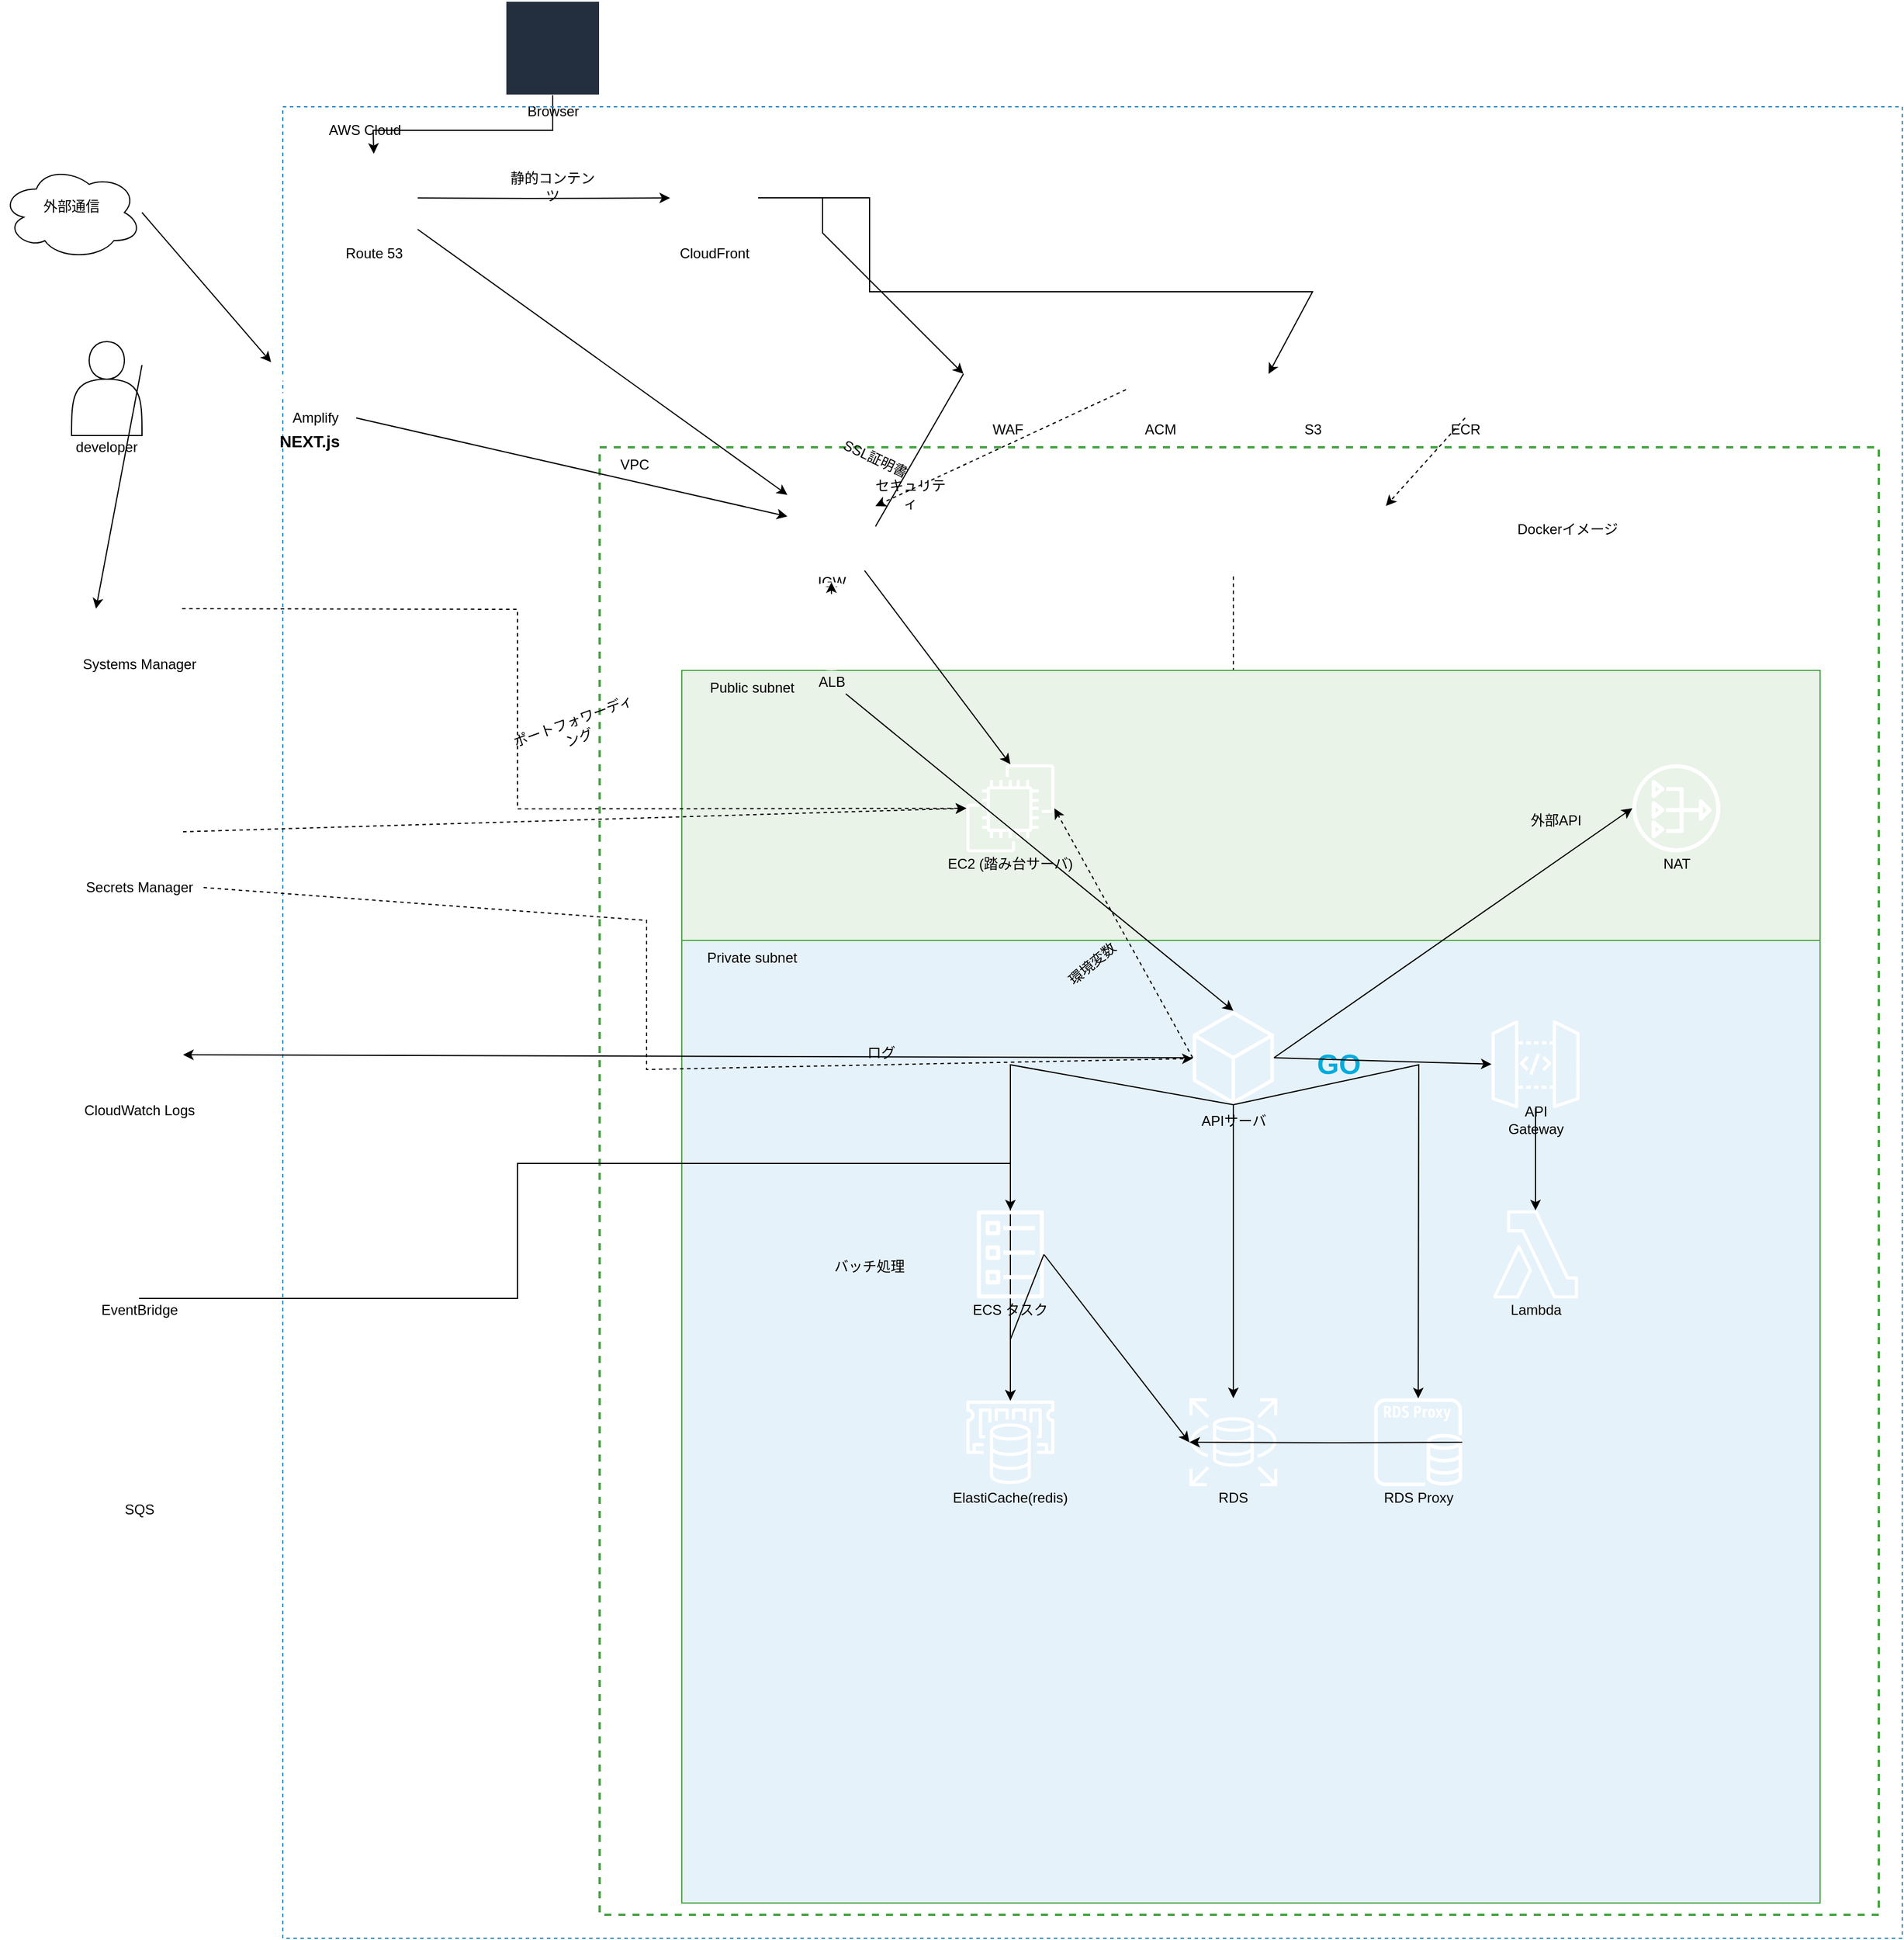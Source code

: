 <mxfile version="24.4.0" type="device">
  <diagram name="ページ1" id="IXcE3vL9v-C5q_3Iq_1a">
    <mxGraphModel dx="2720" dy="1638" grid="1" gridSize="10" guides="1" tooltips="1" connect="1" arrows="1" fold="1" page="1" pageScale="1" pageWidth="2000" pageHeight="1800" math="0" shadow="0">
      <root>
        <mxCell id="0" />
        <mxCell id="1" parent="0" />
        <mxCell id="2" value="Browser" style="shape=mxgraph.aws4.browser;labelPosition=center;align=center;verticalLabelPosition=bottom;verticalAlign=top;html=1;outlineConnect=0;fillColor=#232F3E;strokeColor=#ffffff;" vertex="1" parent="1">
          <mxGeometry x="470" y="30" width="80" height="80" as="geometry" />
        </mxCell>
        <mxCell id="3" value="" style="shape=mxgraph.aws4.route_53;labelPosition=center;align=center;verticalLabelPosition=bottom;verticalAlign=top;html=1;outlineConnect=0;" vertex="1" parent="1">
          <mxGeometry x="320" y="160" width="75" height="75" as="geometry" />
        </mxCell>
        <mxCell id="4" value="Route 53" style="text;html=1;strokeColor=none;fillColor=none;align=center;verticalAlign=middle;whiteSpace=wrap;rounded=0;" vertex="1" parent="1">
          <mxGeometry x="322.5" y="235" width="70" height="20" as="geometry" />
        </mxCell>
        <mxCell id="5" value="" style="shape=mxgraph.aws4.cloudfront;labelPosition=center;align=center;verticalLabelPosition=bottom;verticalAlign=top;html=1;outlineConnect=0;" vertex="1" parent="1">
          <mxGeometry x="610" y="160" width="75" height="75" as="geometry" />
        </mxCell>
        <mxCell id="6" value="CloudFront" style="text;html=1;strokeColor=none;fillColor=none;align=center;verticalAlign=middle;whiteSpace=wrap;rounded=0;" vertex="1" parent="1">
          <mxGeometry x="612.5" y="235" width="70" height="20" as="geometry" />
        </mxCell>
        <mxCell id="7" value="" style="endArrow=classic;html=1;rounded=0;entryX=0.5;entryY=0;entryDx=0;entryDy=0;" edge="1" parent="1" source="2" target="3">
          <mxGeometry width="50" height="50" relative="1" as="geometry">
            <mxPoint x="490" y="120" as="sourcePoint" />
            <mxPoint x="360" y="150" as="targetPoint" />
            <Array as="points">
              <mxPoint x="510" y="140" />
              <mxPoint x="357" y="140" />
            </Array>
          </mxGeometry>
        </mxCell>
        <mxCell id="8" value="静的コンテンツ" style="text;html=1;strokeColor=none;fillColor=none;align=center;verticalAlign=middle;whiteSpace=wrap;rounded=0;" vertex="1" parent="1">
          <mxGeometry x="470" y="177.5" width="80" height="20" as="geometry" />
        </mxCell>
        <mxCell id="9" value="" style="endArrow=classic;html=1;rounded=0;" edge="1" parent="1" source="3" target="61">
          <mxGeometry width="50" height="50" relative="1" as="geometry">
            <mxPoint x="380" y="200" as="sourcePoint" />
            <mxPoint x="490" y="320" as="targetPoint" />
          </mxGeometry>
        </mxCell>
        <mxCell id="10" value="" style="endArrow=classic;html=1;rounded=0;" edge="1" parent="1" source="3" target="5">
          <mxGeometry width="50" height="50" relative="1" as="geometry">
            <mxPoint x="395" y="197.5" as="sourcePoint" />
            <mxPoint x="507.5" y="337.5" as="targetPoint" />
            <Array as="points">
              <mxPoint x="490" y="198" />
            </Array>
          </mxGeometry>
        </mxCell>
        <mxCell id="11" value="" style="group;strokeColor=#147EBA;dashed=1;container=1;collapsible=0;" vertex="1" parent="1">
          <mxGeometry x="280" y="120" width="1380" height="1560" as="geometry" />
        </mxCell>
        <mxCell id="12" value="AWS Cloud" style="text;html=1;strokeColor=none;fillColor=none;align=center;verticalAlign=middle;whiteSpace=wrap;rounded=0;" vertex="1" parent="11">
          <mxGeometry x="30" y="10" width="80" height="20" as="geometry" />
        </mxCell>
        <mxCell id="13" value="" style="shape=mxgraph.aws4.waf;labelPosition=center;align=center;verticalLabelPosition=bottom;verticalAlign=top;html=1;outlineConnect=0;" vertex="1" parent="11">
          <mxGeometry x="580" y="190" width="75" height="75" as="geometry" />
        </mxCell>
        <mxCell id="14" value="WAF" style="text;html=1;strokeColor=none;fillColor=none;align=center;verticalAlign=middle;whiteSpace=wrap;rounded=0;" vertex="1" parent="11">
          <mxGeometry x="582.5" y="265" width="70" height="20" as="geometry" />
        </mxCell>
        <mxCell id="15" value="" style="shape=mxgraph.aws4.certificate_manager;labelPosition=center;align=center;verticalLabelPosition=bottom;verticalAlign=top;html=1;outlineConnect=0;" vertex="1" parent="11">
          <mxGeometry x="710" y="190" width="75" height="75" as="geometry" />
        </mxCell>
        <mxCell id="16" value="ACM" style="text;html=1;strokeColor=none;fillColor=none;align=center;verticalAlign=middle;whiteSpace=wrap;rounded=0;" vertex="1" parent="11">
          <mxGeometry x="712.5" y="265" width="70" height="20" as="geometry" />
        </mxCell>
        <mxCell id="17" value="" style="shape=mxgraph.aws4.s3;labelPosition=center;align=center;verticalLabelPosition=bottom;verticalAlign=top;html=1;outlineConnect=0;" vertex="1" parent="11">
          <mxGeometry x="840" y="190" width="75" height="75" as="geometry" />
        </mxCell>
        <mxCell id="18" value="S3" style="text;html=1;strokeColor=none;fillColor=none;align=center;verticalAlign=middle;whiteSpace=wrap;rounded=0;" vertex="1" parent="11">
          <mxGeometry x="842.5" y="265" width="70" height="20" as="geometry" />
        </mxCell>
        <mxCell id="19" value="" style="shape=mxgraph.aws4.ecr;labelPosition=center;align=center;verticalLabelPosition=bottom;verticalAlign=top;html=1;outlineConnect=0;" vertex="1" parent="11">
          <mxGeometry x="970" y="190" width="75" height="75" as="geometry" />
        </mxCell>
        <mxCell id="20" value="ECR" style="text;html=1;strokeColor=none;fillColor=none;align=center;verticalAlign=middle;whiteSpace=wrap;rounded=0;" vertex="1" parent="11">
          <mxGeometry x="972.5" y="265" width="70" height="20" as="geometry" />
        </mxCell>
        <mxCell id="21" value="" style="endArrow=classic;html=1;rounded=0;exitX=1;exitY=0.5;exitDx=0;exitDy=0;" edge="1" parent="11" source="5">
          <mxGeometry width="50" height="50" relative="1" as="geometry">
            <mxPoint x="405" y="77.5" as="sourcePoint" />
            <mxPoint x="580" y="227.5" as="targetPoint" />
            <Array as="points">
              <mxPoint x="460" y="77.5" />
              <mxPoint x="460" y="107.5" />
            </Array>
          </mxGeometry>
        </mxCell>
        <mxCell id="22" value="" style="endArrow=classic;html=1;rounded=0;exitX=1;exitY=0.5;exitDx=0;exitDy=0;" edge="1" parent="11" source="5">
          <mxGeometry width="50" height="50" relative="1" as="geometry">
            <mxPoint x="405" y="77.5" as="sourcePoint" />
            <mxPoint x="840" y="227.5" as="targetPoint" />
            <Array as="points">
              <mxPoint x="500" y="77.5" />
              <mxPoint x="500" y="157.5" />
              <mxPoint x="877.5" y="157.5" />
            </Array>
          </mxGeometry>
        </mxCell>
        <mxCell id="23" value="" style="shape=rectangle;fillColor=none;strokeColor=#44A440;dashed=1;strokeWidth=2;" vertex="1" parent="11">
          <mxGeometry x="270" y="290" width="1090" height="1250" as="geometry" />
        </mxCell>
        <mxCell id="24" value="VPC" style="text;html=1;strokeColor=none;fillColor=none;align=center;verticalAlign=middle;whiteSpace=wrap;rounded=0;" vertex="1" parent="11">
          <mxGeometry x="280" y="295" width="40" height="20" as="geometry" />
        </mxCell>
        <mxCell id="25" value="" style="endArrow=classic;html=1;rounded=0;dashed=1;" edge="1" parent="11" source="15" target="61">
          <mxGeometry width="50" height="50" relative="1" as="geometry">
            <mxPoint x="470" y="190" as="sourcePoint" />
            <mxPoint x="467" y="386" as="targetPoint" />
          </mxGeometry>
        </mxCell>
        <mxCell id="26" value="SSL証明書" style="text;html=1;strokeColor=none;fillColor=none;align=center;verticalAlign=middle;whiteSpace=wrap;rounded=0;rotation=25;" vertex="1" parent="11">
          <mxGeometry x="460" y="290" width="90" height="20" as="geometry" />
        </mxCell>
        <mxCell id="27" value="セキュリティ" style="text;html=1;strokeColor=none;fillColor=none;align=center;verticalAlign=middle;whiteSpace=wrap;rounded=0;" vertex="1" parent="11">
          <mxGeometry x="500" y="320" width="70" height="20" as="geometry" />
        </mxCell>
        <mxCell id="28" value="" style="endArrow=none;html=1;rounded=0;exitX=1;exitY=0.5;exitDx=0;exitDy=0;entryX=0;entryY=0.5;entryDx=0;entryDy=0;" edge="1" parent="11" source="61" target="13">
          <mxGeometry width="50" height="50" relative="1" as="geometry">
            <mxPoint x="497.5" y="426.25" as="sourcePoint" />
            <mxPoint x="580" y="227.5" as="targetPoint" />
          </mxGeometry>
        </mxCell>
        <mxCell id="29" value="" style="shape=mxgraph.aws4.security_group;labelPosition=center;align=center;verticalLabelPosition=bottom;verticalAlign=top;html=1;outlineConnect=0;" vertex="1" parent="11">
          <mxGeometry x="780" y="340" width="60" height="60" as="geometry" />
        </mxCell>
        <mxCell id="30" value="" style="shape=mxgraph.aws4.security_group;labelPosition=center;align=center;verticalLabelPosition=bottom;verticalAlign=top;html=1;outlineConnect=0;" vertex="1" parent="11">
          <mxGeometry x="910" y="340" width="60" height="60" as="geometry" />
        </mxCell>
        <mxCell id="31" value="" style="endArrow=classic;html=1;rounded=0;dashed=1;exitX=0.5;exitY=1;exitDx=0;exitDy=0;entryX=0.5;entryY=0;entryDx=0;entryDy=0;" edge="1" parent="11" source="29" target="93">
          <mxGeometry width="50" height="50" relative="1" as="geometry">
            <mxPoint x="810" y="420" as="sourcePoint" />
            <mxPoint x="810" y="740" as="targetPoint" />
          </mxGeometry>
        </mxCell>
        <mxCell id="32" value="" style="endArrow=classic;html=1;rounded=0;dashed=1;exitX=0.5;exitY=1;exitDx=0;exitDy=0;entryX=0.5;entryY=0;entryDx=0;entryDy=0;" edge="1" parent="11" source="19" target="30">
          <mxGeometry width="50" height="50" relative="1" as="geometry">
            <mxPoint x="1007.5" y="265" as="sourcePoint" />
            <mxPoint x="940" y="340" as="targetPoint" />
          </mxGeometry>
        </mxCell>
        <mxCell id="33" value="Dockerイメージ" style="text;html=1;strokeColor=none;fillColor=none;align=center;verticalAlign=middle;whiteSpace=wrap;rounded=0;" vertex="1" parent="11">
          <mxGeometry x="1040" y="350" width="110" height="20" as="geometry" />
        </mxCell>
        <mxCell id="34" value="" style="shape=rectangle;fillColor=#E9F3E8;strokeColor=#44A440;strokeWidth=1;" vertex="1" parent="11">
          <mxGeometry x="340" y="480" width="970" height="230" as="geometry" />
        </mxCell>
        <mxCell id="35" value="Public subnet" style="text;html=1;strokeColor=none;fillColor=none;align=center;verticalAlign=middle;whiteSpace=wrap;rounded=0;" vertex="1" parent="11">
          <mxGeometry x="350" y="485" width="100" height="20" as="geometry" />
        </mxCell>
        <mxCell id="36" value="" style="shape=rectangle;fillColor=#E6F2FA;strokeColor=#44A440;strokeWidth=1;" vertex="1" parent="11">
          <mxGeometry x="340" y="710" width="970" height="820" as="geometry" />
        </mxCell>
        <mxCell id="37" value="Private subnet" style="text;html=1;strokeColor=none;fillColor=none;align=center;verticalAlign=middle;whiteSpace=wrap;rounded=0;" vertex="1" parent="11">
          <mxGeometry x="350" y="715" width="100" height="20" as="geometry" />
        </mxCell>
        <mxCell id="38" value="" style="shape=mxgraph.aws4.ec2;labelPosition=center;align=center;verticalLabelPosition=bottom;verticalAlign=top;html=1;outlineConnect=0;" vertex="1" parent="11">
          <mxGeometry x="582.5" y="560" width="75" height="75" as="geometry" />
        </mxCell>
        <mxCell id="39" value="EC2 (踏み台サーバ)" style="text;html=1;strokeColor=none;fillColor=none;align=center;verticalAlign=middle;whiteSpace=wrap;rounded=0;" vertex="1" parent="11">
          <mxGeometry x="560" y="635" width="120" height="20" as="geometry" />
        </mxCell>
        <mxCell id="40" value="" style="endArrow=classic;html=1;rounded=0;entryX=0.5;entryY=0;entryDx=0;entryDy=0;" edge="1" parent="11" source="61" target="38">
          <mxGeometry width="50" height="50" relative="1" as="geometry">
            <mxPoint x="467.5" y="466.25" as="sourcePoint" />
            <mxPoint x="620" y="560" as="targetPoint" />
          </mxGeometry>
        </mxCell>
        <mxCell id="41" value="" style="shape=mxgraph.aws4.nat_gateway;labelPosition=center;align=center;verticalLabelPosition=bottom;verticalAlign=top;html=1;outlineConnect=0;" vertex="1" parent="11">
          <mxGeometry x="1150" y="560" width="75" height="75" as="geometry" />
        </mxCell>
        <mxCell id="42" value="NAT" style="text;html=1;strokeColor=none;fillColor=none;align=center;verticalAlign=middle;whiteSpace=wrap;rounded=0;" vertex="1" parent="11">
          <mxGeometry x="1152.5" y="635" width="70" height="20" as="geometry" />
        </mxCell>
        <mxCell id="43" value="外部API" style="text;html=1;strokeColor=none;fillColor=none;align=center;verticalAlign=middle;whiteSpace=wrap;rounded=0;" vertex="1" parent="11">
          <mxGeometry x="1050" y="597.5" width="70" height="20" as="geometry" />
        </mxCell>
        <mxCell id="44" value="" style="shape=mxgraph.aws4.systems_manager;labelPosition=center;align=center;verticalLabelPosition=bottom;verticalAlign=top;html=1;outlineConnect=0;" vertex="1" parent="11">
          <mxGeometry x="-160" y="390" width="75" height="75" as="geometry" />
        </mxCell>
        <mxCell id="45" value="Systems Manager" style="text;html=1;strokeColor=none;fillColor=none;align=center;verticalAlign=middle;whiteSpace=wrap;rounded=0;" vertex="1" parent="11">
          <mxGeometry x="-177.5" y="465" width="110" height="20" as="geometry" />
        </mxCell>
        <mxCell id="46" value="" style="shape=mxgraph.aws4.secrets_manager;labelPosition=center;align=center;verticalLabelPosition=bottom;verticalAlign=top;html=1;outlineConnect=0;" vertex="1" parent="11">
          <mxGeometry x="-160" y="580" width="75" height="75" as="geometry" />
        </mxCell>
        <mxCell id="47" value="Secrets Manager" style="text;html=1;strokeColor=none;fillColor=none;align=center;verticalAlign=middle;whiteSpace=wrap;rounded=0;" vertex="1" parent="11">
          <mxGeometry x="-177.5" y="655" width="110" height="20" as="geometry" />
        </mxCell>
        <mxCell id="48" value="" style="endArrow=classic;html=1;rounded=0;dashed=1;exitX=1;exitY=0.5;exitDx=0;exitDy=0;entryX=0;entryY=0.5;entryDx=0;entryDy=0;" edge="1" parent="11" source="46" target="38">
          <mxGeometry width="50" height="50" relative="1" as="geometry">
            <mxPoint x="-75" y="617.5" as="sourcePoint" />
            <mxPoint x="582.5" y="597.5" as="targetPoint" />
          </mxGeometry>
        </mxCell>
        <mxCell id="49" value="ポートフォワーディング" style="text;html=1;strokeColor=none;fillColor=none;align=center;verticalAlign=middle;whiteSpace=wrap;rounded=0;rotation=-20;" vertex="1" parent="11">
          <mxGeometry x="190" y="520" width="120" height="20" as="geometry" />
        </mxCell>
        <mxCell id="50" value="" style="endArrow=classic;html=1;rounded=0;dashed=1;exitX=1;exitY=0.5;exitDx=0;exitDy=0;" edge="1" parent="11" source="44" target="38">
          <mxGeometry width="50" height="50" relative="1" as="geometry">
            <mxPoint x="-75" y="427.5" as="sourcePoint" />
            <mxPoint x="582.5" y="597.5" as="targetPoint" />
            <Array as="points">
              <mxPoint x="200" y="428" />
              <mxPoint x="200" y="598" />
            </Array>
          </mxGeometry>
        </mxCell>
        <mxCell id="51" value="" style="endArrow=classic;html=1;rounded=0;dashed=1;exitX=1;exitY=0.5;exitDx=0;exitDy=0;" edge="1" parent="11" source="47" target="93">
          <mxGeometry width="50" height="50" relative="1" as="geometry">
            <mxPoint x="-75" y="662.5" as="sourcePoint" />
            <mxPoint x="770" y="810" as="targetPoint" />
            <Array as="points">
              <mxPoint x="310" y="693" />
              <mxPoint x="310" y="820" />
            </Array>
          </mxGeometry>
        </mxCell>
        <mxCell id="52" value="" style="shape=mxgraph.aws4.cloudwatch;labelPosition=center;align=center;verticalLabelPosition=bottom;verticalAlign=top;html=1;outlineConnect=0;" vertex="1" parent="11">
          <mxGeometry x="-160" y="770" width="75" height="75" as="geometry" />
        </mxCell>
        <mxCell id="53" value="CloudWatch Logs" style="text;html=1;strokeColor=none;fillColor=none;align=center;verticalAlign=middle;whiteSpace=wrap;rounded=0;" vertex="1" parent="11">
          <mxGeometry x="-177.5" y="845" width="110" height="20" as="geometry" />
        </mxCell>
        <mxCell id="54" value="" style="shape=mxgraph.aws4.eventbridge;labelPosition=center;align=center;verticalLabelPosition=bottom;verticalAlign=top;html=1;outlineConnect=0;" vertex="1" parent="11">
          <mxGeometry x="-160" y="940" width="75" height="75" as="geometry" />
        </mxCell>
        <mxCell id="55" value="EventBridge" style="text;html=1;strokeColor=none;fillColor=none;align=center;verticalAlign=middle;whiteSpace=wrap;rounded=0;" vertex="1" parent="11">
          <mxGeometry x="-177.5" y="1015" width="110" height="20" as="geometry" />
        </mxCell>
        <mxCell id="56" value="" style="shape=mxgraph.aws4.sqs;labelPosition=center;align=center;verticalLabelPosition=bottom;verticalAlign=top;html=1;outlineConnect=0;" vertex="1" parent="11">
          <mxGeometry x="-160" y="1110" width="75" height="75" as="geometry" />
        </mxCell>
        <mxCell id="57" value="SQS" style="text;html=1;strokeColor=none;fillColor=none;align=center;verticalAlign=middle;whiteSpace=wrap;rounded=0;" vertex="1" parent="11">
          <mxGeometry x="-142.5" y="1185" width="40" height="20" as="geometry" />
        </mxCell>
        <mxCell id="58" value="" style="shape=mxgraph.aws4.amplify;labelPosition=center;align=center;verticalLabelPosition=bottom;verticalAlign=top;html=1;outlineConnect=0;" vertex="1" parent="11">
          <mxGeometry x="-10" y="180" width="75" height="75" as="geometry" />
        </mxCell>
        <mxCell id="59" value="Amplify" style="text;html=1;strokeColor=none;fillColor=none;align=center;verticalAlign=middle;whiteSpace=wrap;rounded=0;" vertex="1" parent="11">
          <mxGeometry x="-7.5" y="255" width="70" height="20" as="geometry" />
        </mxCell>
        <mxCell id="60" value="" style="endArrow=classic;html=1;rounded=0;exitX=1;exitY=0.5;exitDx=0;exitDy=0;" edge="1" parent="11" source="59" target="61">
          <mxGeometry width="50" height="50" relative="1" as="geometry">
            <mxPoint x="65" y="265" as="sourcePoint" />
            <mxPoint x="440" y="420" as="targetPoint" />
          </mxGeometry>
        </mxCell>
        <mxCell id="61" value="" style="shape=mxgraph.aws4.internet_gateway;labelPosition=center;align=center;verticalLabelPosition=bottom;verticalAlign=top;html=1;outlineConnect=0;" vertex="1" parent="11">
          <mxGeometry x="430" y="320" width="75" height="75" as="geometry" />
        </mxCell>
        <mxCell id="62" value="IGW" style="text;html=1;strokeColor=none;fillColor=none;align=center;verticalAlign=middle;whiteSpace=wrap;rounded=0;" vertex="1" parent="11">
          <mxGeometry x="432.5" y="395" width="70" height="20" as="geometry" />
        </mxCell>
        <mxCell id="63" value="" style="shape=mxgraph.aws4.application_load_balancer;labelPosition=center;align=center;verticalLabelPosition=bottom;verticalAlign=top;html=1;outlineConnect=0;" vertex="1" parent="11">
          <mxGeometry x="430" y="405" width="75" height="75" as="geometry" />
        </mxCell>
        <mxCell id="64" value="ALB" style="text;html=1;strokeColor=none;fillColor=none;align=center;verticalAlign=middle;whiteSpace=wrap;rounded=0;" vertex="1" parent="11">
          <mxGeometry x="432.5" y="480" width="70" height="20" as="geometry" />
        </mxCell>
        <mxCell id="65" value="" style="endArrow=classic;html=1;rounded=0;" edge="1" parent="11" source="62" target="63">
          <mxGeometry width="50" height="50" relative="1" as="geometry">
            <mxPoint x="467.5" y="405" as="sourcePoint" />
            <mxPoint x="467.5" y="415" as="targetPoint" />
          </mxGeometry>
        </mxCell>
        <mxCell id="66" value="" style="endArrow=classic;html=1;rounded=0;entryX=0.5;entryY=0;entryDx=0;entryDy=0;" edge="1" parent="11" source="64" target="93">
          <mxGeometry width="50" height="50" relative="1" as="geometry">
            <mxPoint x="467.5" y="490" as="sourcePoint" />
            <mxPoint x="810" y="770" as="targetPoint" />
          </mxGeometry>
        </mxCell>
        <mxCell id="93" value="APIサーバ" style="shape=mxgraph.aws4.general;labelPosition=center;align=center;verticalLabelPosition=bottom;verticalAlign=top;html=1;outlineConnect=0;" vertex="1" parent="11">
          <mxGeometry x="770" y="770" width="80" height="80" as="geometry" />
        </mxCell>
        <mxCell id="94" value="" style="endArrow=classic;html=1;rounded=0;dashed=1;exitX=0;exitY=0.5;exitDx=0;exitDy=0;entryX=1;entryY=0.5;entryDx=0;entryDy=0;" edge="1" parent="11" source="93" target="38">
          <mxGeometry width="50" height="50" relative="1" as="geometry">
            <mxPoint x="760" y="816" as="sourcePoint" />
            <mxPoint x="667.5" y="597.5" as="targetPoint" />
          </mxGeometry>
        </mxCell>
        <mxCell id="95" value="環境変数" style="text;html=1;strokeColor=none;fillColor=none;align=center;verticalAlign=middle;whiteSpace=wrap;rounded=0;rotation=-40;" vertex="1" parent="11">
          <mxGeometry x="650" y="720" width="80" height="20" as="geometry" />
        </mxCell>
        <mxCell id="96" value="" style="endArrow=classic;html=1;rounded=0;exitX=1;exitY=0.5;exitDx=0;exitDy=0;entryX=0;entryY=0.5;entryDx=0;entryDy=0;" edge="1" parent="11" source="93" target="41">
          <mxGeometry width="50" height="50" relative="1" as="geometry">
            <mxPoint x="860" y="816" as="sourcePoint" />
            <mxPoint x="1150" y="597.5" as="targetPoint" />
          </mxGeometry>
        </mxCell>
        <mxCell id="97" value="" style="endArrow=classic;html=1;rounded=0;exitX=0;exitY=0.5;exitDx=0;exitDy=0;entryX=1;entryY=0.5;entryDx=0;entryDy=0;" edge="1" parent="11" source="93" target="52">
          <mxGeometry width="50" height="50" relative="1" as="geometry">
            <mxPoint x="760" y="816" as="sourcePoint" />
            <mxPoint x="-75" y="807.5" as="targetPoint" />
          </mxGeometry>
        </mxCell>
        <mxCell id="98" value="ログ" style="text;html=1;strokeColor=none;fillColor=none;align=center;verticalAlign=middle;whiteSpace=wrap;rounded=0;" vertex="1" parent="11">
          <mxGeometry x="480" y="796" width="60" height="20" as="geometry" />
        </mxCell>
        <mxCell id="99" value="GO" style="text;html=1;strokeColor=none;fillColor=none;align=center;verticalAlign=middle;whiteSpace=wrap;rounded=0;fontSize=24;fontStyle=1;fontColor=#00ACDD;" vertex="1" parent="11">
          <mxGeometry x="870" y="796" width="60" height="40" as="geometry" />
        </mxCell>
        <mxCell id="100" value="" style="shape=mxgraph.aws4.api_gateway;labelPosition=center;align=center;verticalLabelPosition=bottom;verticalAlign=top;html=1;outlineConnect=0;" vertex="1" parent="11">
          <mxGeometry x="1030" y="778" width="75" height="75" as="geometry" />
        </mxCell>
        <mxCell id="101" value="API Gateway" style="text;html=1;strokeColor=none;fillColor=none;align=center;verticalAlign=middle;whiteSpace=wrap;rounded=0;" vertex="1" parent="11">
          <mxGeometry x="1032.5" y="853" width="70" height="20" as="geometry" />
        </mxCell>
        <mxCell id="102" value="" style="endArrow=classic;html=1;rounded=0;exitX=1;exitY=0.5;exitDx=0;exitDy=0;entryX=0;entryY=0.5;entryDx=0;entryDy=0;" edge="1" parent="11" source="93" target="100">
          <mxGeometry width="50" height="50" relative="1" as="geometry">
            <mxPoint x="860" y="816" as="sourcePoint" />
            <mxPoint x="1030" y="815.5" as="targetPoint" />
          </mxGeometry>
        </mxCell>
        <mxCell id="103" value="" style="shape=mxgraph.aws4.lambda;labelPosition=center;align=center;verticalLabelPosition=bottom;verticalAlign=top;html=1;outlineConnect=0;" vertex="1" parent="11">
          <mxGeometry x="1030" y="940" width="75" height="75" as="geometry" />
        </mxCell>
        <mxCell id="104" value="Lambda" style="text;html=1;strokeColor=none;fillColor=none;align=center;verticalAlign=middle;whiteSpace=wrap;rounded=0;" vertex="1" parent="11">
          <mxGeometry x="1032.5" y="1015" width="70" height="20" as="geometry" />
        </mxCell>
        <mxCell id="105" value="" style="endArrow=classic;html=1;rounded=0;exitX=0.5;exitY=1;exitDx=0;exitDy=0;entryX=0.5;entryY=0;entryDx=0;entryDy=0;" edge="1" parent="11" source="100" target="103">
          <mxGeometry width="50" height="50" relative="1" as="geometry">
            <mxPoint x="1067.5" y="863" as="sourcePoint" />
            <mxPoint x="1067.5" y="940" as="targetPoint" />
          </mxGeometry>
        </mxCell>
        <mxCell id="106" value="" style="shape=mxgraph.aws4.rds;labelPosition=center;align=center;verticalLabelPosition=bottom;verticalAlign=top;html=1;outlineConnect=0;" vertex="1" parent="11">
          <mxGeometry x="772.5" y="1100" width="75" height="75" as="geometry" />
        </mxCell>
        <mxCell id="107" value="RDS" style="text;html=1;strokeColor=none;fillColor=none;align=center;verticalAlign=middle;whiteSpace=wrap;rounded=0;" vertex="1" parent="11">
          <mxGeometry x="775" y="1175" width="70" height="20" as="geometry" />
        </mxCell>
        <mxCell id="108" value="" style="shape=mxgraph.aws4.rds_proxy;labelPosition=center;align=center;verticalLabelPosition=bottom;verticalAlign=top;html=1;outlineConnect=0;" vertex="1" parent="11">
          <mxGeometry x="930" y="1100" width="75" height="75" as="geometry" />
        </mxCell>
        <mxCell id="109" value="RDS Proxy" style="text;html=1;strokeColor=none;fillColor=none;align=center;verticalAlign=middle;whiteSpace=wrap;rounded=0;" vertex="1" parent="11">
          <mxGeometry x="932.5" y="1175" width="70" height="20" as="geometry" />
        </mxCell>
        <mxCell id="110" value="" style="endArrow=classic;html=1;rounded=0;exitX=0.5;exitY=1;exitDx=0;exitDy=0;" edge="1" parent="11" source="93" target="106">
          <mxGeometry width="50" height="50" relative="1" as="geometry">
            <mxPoint x="810" y="872" as="sourcePoint" />
            <mxPoint x="810" y="1100" as="targetPoint" />
          </mxGeometry>
        </mxCell>
        <mxCell id="111" value="" style="endArrow=classic;html=1;rounded=0;exitX=0.5;exitY=1;exitDx=0;exitDy=0;" edge="1" parent="11" source="93" target="108">
          <mxGeometry width="50" height="50" relative="1" as="geometry">
            <mxPoint x="810" y="872" as="sourcePoint" />
            <mxPoint x="967.5" y="1100" as="targetPoint" />
            <Array as="points">
              <mxPoint x="968" y="816" />
            </Array>
          </mxGeometry>
        </mxCell>
        <mxCell id="112" value="" style="endArrow=classic;html=1;rounded=0;exitX=1;exitY=0.5;exitDx=0;exitDy=0;entryX=0;entryY=0.5;entryDx=0;entryDy=0;" edge="1" parent="11" source="108" target="106">
          <mxGeometry width="50" height="50" relative="1" as="geometry">
            <mxPoint x="1015" y="1137.5" as="sourcePoint" />
            <mxPoint x="857.5" y="1137.5" as="targetPoint" />
            <Array as="points">
              <mxPoint x="890" y="1138" />
            </Array>
          </mxGeometry>
        </mxCell>
        <mxCell id="113" value="" style="shape=mxgraph.aws4.elasticache;labelPosition=center;align=center;verticalLabelPosition=bottom;verticalAlign=top;html=1;outlineConnect=0;" vertex="1" parent="11">
          <mxGeometry x="582.5" y="1100" width="75" height="75" as="geometry" />
        </mxCell>
        <mxCell id="114" value="ElastiCache(redis)" style="text;html=1;strokeColor=none;fillColor=none;align=center;verticalAlign=middle;whiteSpace=wrap;rounded=0;" vertex="1" parent="11">
          <mxGeometry x="560" y="1175" width="120" height="20" as="geometry" />
        </mxCell>
        <mxCell id="115" value="" style="endArrow=classic;html=1;rounded=0;exitX=0.5;exitY=1;exitDx=0;exitDy=0;" edge="1" parent="11" source="93" target="113">
          <mxGeometry width="50" height="50" relative="1" as="geometry">
            <mxPoint x="810" y="872" as="sourcePoint" />
            <mxPoint x="620" y="1100" as="targetPoint" />
            <Array as="points">
              <mxPoint x="620" y="816" />
            </Array>
          </mxGeometry>
        </mxCell>
        <mxCell id="116" value="" style="shape=mxgraph.aws4.ecs_task;labelPosition=center;align=center;verticalLabelPosition=bottom;verticalAlign=top;html=1;outlineConnect=0;" vertex="1" parent="11">
          <mxGeometry x="582.5" y="940" width="75" height="75" as="geometry" />
        </mxCell>
        <mxCell id="117" value="ECS タスク" style="text;html=1;strokeColor=none;fillColor=none;align=center;verticalAlign=middle;whiteSpace=wrap;rounded=0;" vertex="1" parent="11">
          <mxGeometry x="585" y="1015" width="70" height="20" as="geometry" />
        </mxCell>
        <mxCell id="118" value="バッチ処理" style="text;html=1;strokeColor=none;fillColor=none;align=center;verticalAlign=middle;whiteSpace=wrap;rounded=0;" vertex="1" parent="11">
          <mxGeometry x="460" y="977.5" width="80" height="20" as="geometry" />
        </mxCell>
        <mxCell id="119" value="" style="endArrow=classic;html=1;rounded=0;exitX=0.5;exitY=1;exitDx=0;exitDy=0;entryX=0.5;entryY=0;entryDx=0;entryDy=0;" edge="1" parent="11" source="54" target="116">
          <mxGeometry width="50" height="50" relative="1" as="geometry">
            <mxPoint x="-122.5" y="1025" as="sourcePoint" />
            <mxPoint x="620" y="940" as="targetPoint" />
            <Array as="points">
              <mxPoint x="200" y="1015" />
              <mxPoint x="200" y="900" />
              <mxPoint x="620" y="900" />
            </Array>
          </mxGeometry>
        </mxCell>
        <mxCell id="120" value="" style="endArrow=classic;html=1;rounded=0;exitX=1;exitY=0.5;exitDx=0;exitDy=0;entryX=0;entryY=0.5;entryDx=0;entryDy=0;" edge="1" parent="11" source="116" target="106">
          <mxGeometry width="50" height="50" relative="1" as="geometry">
            <mxPoint x="667.5" y="977.5" as="sourcePoint" />
            <mxPoint x="772.5" y="1137.5" as="targetPoint" />
          </mxGeometry>
        </mxCell>
        <mxCell id="121" value="" style="endArrow=classic;html=1;rounded=0;exitX=1;exitY=0.5;exitDx=0;exitDy=0;" edge="1" parent="11" source="116" target="113">
          <mxGeometry width="50" height="50" relative="1" as="geometry">
            <mxPoint x="667.5" y="977.5" as="sourcePoint" />
            <mxPoint x="620" y="1100" as="targetPoint" />
            <Array as="points">
              <mxPoint x="620" y="1050" />
            </Array>
          </mxGeometry>
        </mxCell>
        <mxCell id="122" value="NEXT.js" style="text;html=1;strokeColor=none;fillColor=none;align=center;verticalAlign=middle;whiteSpace=wrap;rounded=0;fontStyle=1;fontSize=14;" vertex="1" parent="11">
          <mxGeometry x="-12.5" y="275" width="70" height="20" as="geometry" />
        </mxCell>
        <mxCell id="123" value="" style="shape=actor;whiteSpace=wrap;html=1;labelPosition=center;verticalLabelPosition=bottom;align=center;verticalAlign=top;" vertex="1" parent="1">
          <mxGeometry x="100" y="320" width="60" height="80" as="geometry" />
        </mxCell>
        <mxCell id="124" value="developer" style="text;html=1;strokeColor=none;fillColor=none;align=center;verticalAlign=middle;whiteSpace=wrap;rounded=0;" vertex="1" parent="1">
          <mxGeometry x="95" y="400" width="70" height="20" as="geometry" />
        </mxCell>
        <mxCell id="125" value="" style="endArrow=classic;html=1;rounded=0;exitX=1;exitY=0.25;exitDx=0;exitDy=0;entryX=0;entryY=0.5;entryDx=0;entryDy=0;" edge="1" parent="1" source="123" target="44">
          <mxGeometry width="50" height="50" relative="1" as="geometry">
            <mxPoint x="170" y="350" as="sourcePoint" />
            <mxPoint x="142.5" y="547.5" as="targetPoint" />
          </mxGeometry>
        </mxCell>
        <mxCell id="126" value="" style="shape=cloud;whiteSpace=wrap;html=1;" vertex="1" parent="1">
          <mxGeometry x="40" y="170" width="120" height="80" as="geometry" />
        </mxCell>
        <mxCell id="127" value="外部通信" style="text;html=1;strokeColor=none;fillColor=none;align=center;verticalAlign=middle;whiteSpace=wrap;rounded=0;" vertex="1" parent="1">
          <mxGeometry x="65" y="195" width="70" height="20" as="geometry" />
        </mxCell>
        <mxCell id="128" value="" style="endArrow=classic;html=1;rounded=0;exitX=1;exitY=0.5;exitDx=0;exitDy=0;entryX=0;entryY=0.5;entryDx=0;entryDy=0;" edge="1" parent="1" source="126" target="58">
          <mxGeometry width="50" height="50" relative="1" as="geometry">
            <mxPoint x="170" y="210" as="sourcePoint" />
            <mxPoint x="270" y="337.5" as="targetPoint" />
          </mxGeometry>
        </mxCell>
      </root>
    </mxGraphModel>
  </diagram>
</mxfile>
